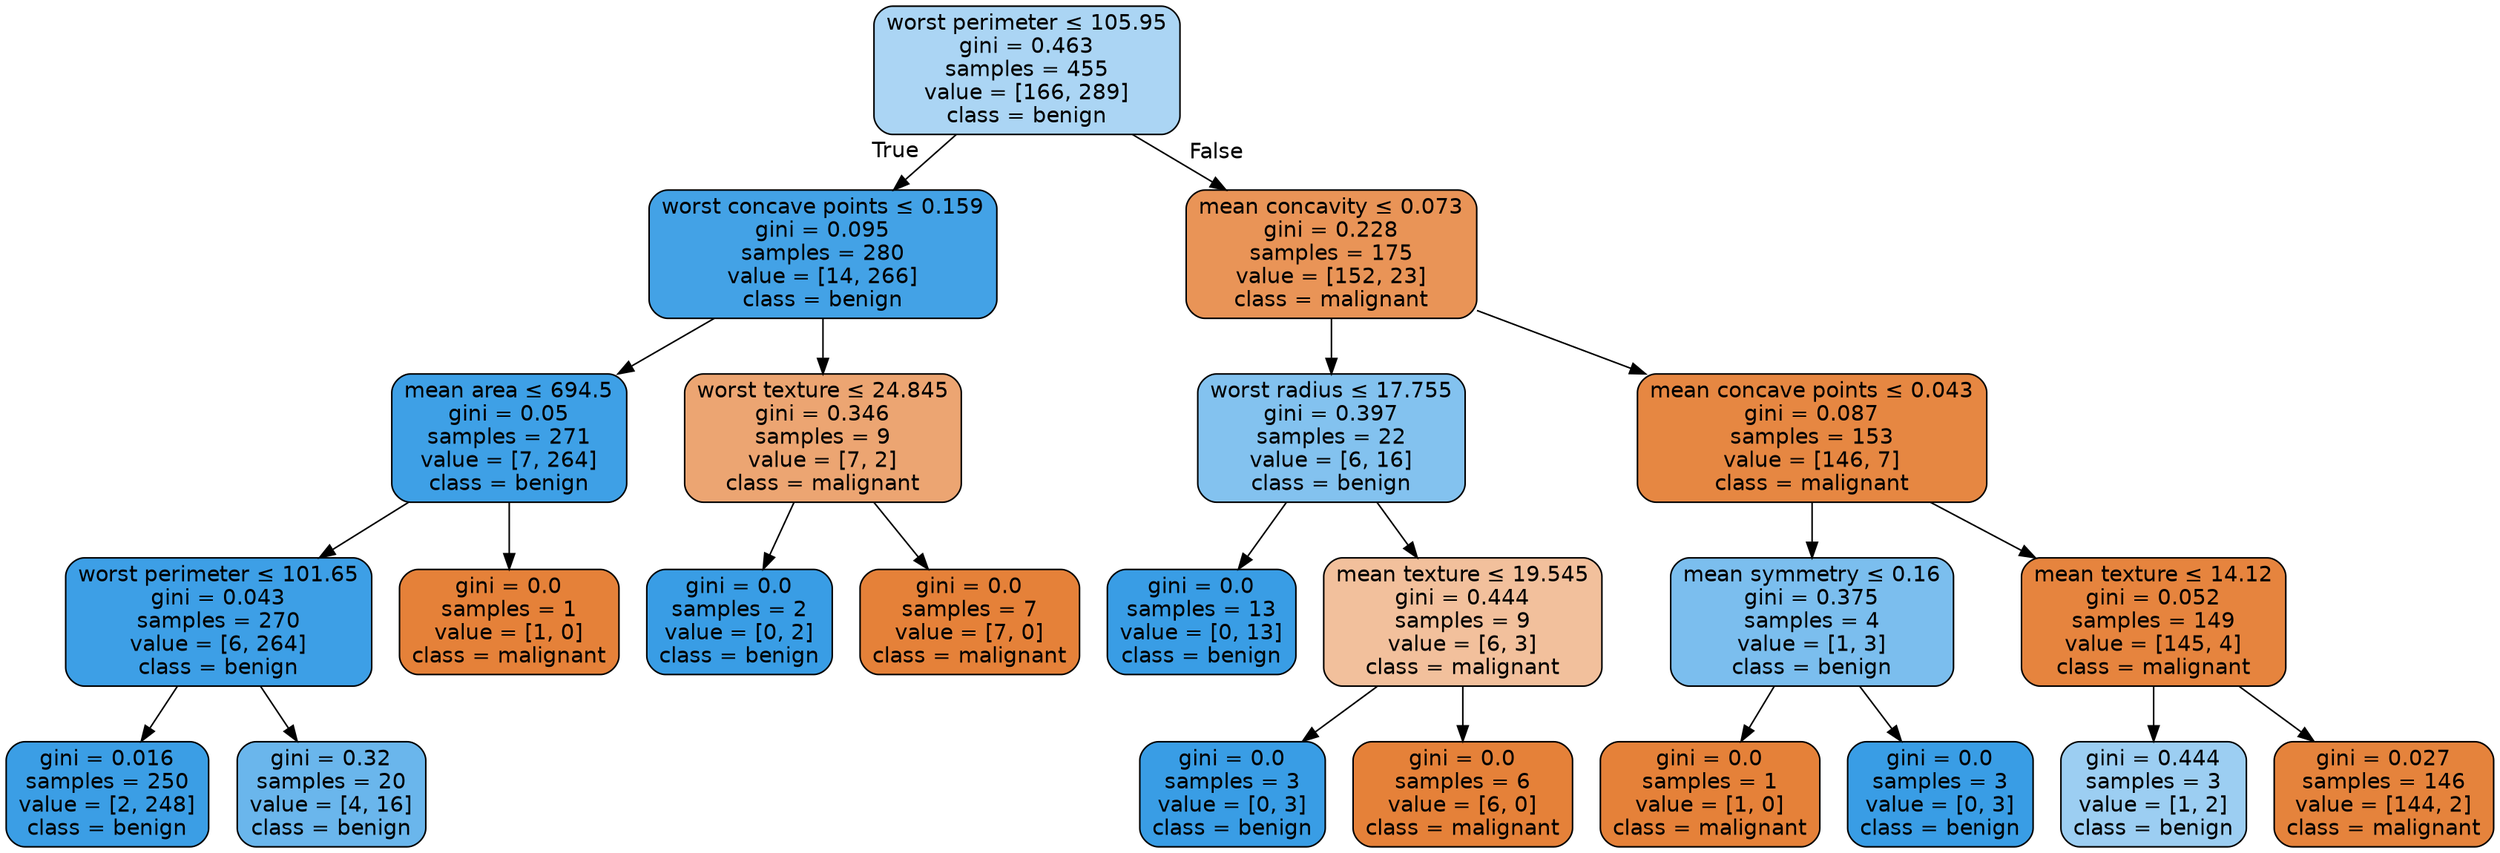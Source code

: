 digraph Tree {
node [shape=box, style="filled, rounded", color="black", fontname=helvetica] ;
edge [fontname=helvetica] ;
0 [label=<worst perimeter &le; 105.95<br/>gini = 0.463<br/>samples = 455<br/>value = [166, 289]<br/>class = benign>, fillcolor="#abd5f4"] ;
1 [label=<worst concave points &le; 0.159<br/>gini = 0.095<br/>samples = 280<br/>value = [14, 266]<br/>class = benign>, fillcolor="#43a2e6"] ;
0 -> 1 [labeldistance=2.5, labelangle=45, headlabel="True"] ;
2 [label=<mean area &le; 694.5<br/>gini = 0.05<br/>samples = 271<br/>value = [7, 264]<br/>class = benign>, fillcolor="#3ea0e6"] ;
1 -> 2 ;
3 [label=<worst perimeter &le; 101.65<br/>gini = 0.043<br/>samples = 270<br/>value = [6, 264]<br/>class = benign>, fillcolor="#3d9fe6"] ;
2 -> 3 ;
4 [label=<gini = 0.016<br/>samples = 250<br/>value = [2, 248]<br/>class = benign>, fillcolor="#3b9ee5"] ;
3 -> 4 ;
5 [label=<gini = 0.32<br/>samples = 20<br/>value = [4, 16]<br/>class = benign>, fillcolor="#6ab6ec"] ;
3 -> 5 ;
6 [label=<gini = 0.0<br/>samples = 1<br/>value = [1, 0]<br/>class = malignant>, fillcolor="#e58139"] ;
2 -> 6 ;
7 [label=<worst texture &le; 24.845<br/>gini = 0.346<br/>samples = 9<br/>value = [7, 2]<br/>class = malignant>, fillcolor="#eca572"] ;
1 -> 7 ;
8 [label=<gini = 0.0<br/>samples = 2<br/>value = [0, 2]<br/>class = benign>, fillcolor="#399de5"] ;
7 -> 8 ;
9 [label=<gini = 0.0<br/>samples = 7<br/>value = [7, 0]<br/>class = malignant>, fillcolor="#e58139"] ;
7 -> 9 ;
10 [label=<mean concavity &le; 0.073<br/>gini = 0.228<br/>samples = 175<br/>value = [152, 23]<br/>class = malignant>, fillcolor="#e99457"] ;
0 -> 10 [labeldistance=2.5, labelangle=-45, headlabel="False"] ;
11 [label=<worst radius &le; 17.755<br/>gini = 0.397<br/>samples = 22<br/>value = [6, 16]<br/>class = benign>, fillcolor="#83c2ef"] ;
10 -> 11 ;
12 [label=<gini = 0.0<br/>samples = 13<br/>value = [0, 13]<br/>class = benign>, fillcolor="#399de5"] ;
11 -> 12 ;
13 [label=<mean texture &le; 19.545<br/>gini = 0.444<br/>samples = 9<br/>value = [6, 3]<br/>class = malignant>, fillcolor="#f2c09c"] ;
11 -> 13 ;
14 [label=<gini = 0.0<br/>samples = 3<br/>value = [0, 3]<br/>class = benign>, fillcolor="#399de5"] ;
13 -> 14 ;
15 [label=<gini = 0.0<br/>samples = 6<br/>value = [6, 0]<br/>class = malignant>, fillcolor="#e58139"] ;
13 -> 15 ;
16 [label=<mean concave points &le; 0.043<br/>gini = 0.087<br/>samples = 153<br/>value = [146, 7]<br/>class = malignant>, fillcolor="#e68742"] ;
10 -> 16 ;
17 [label=<mean symmetry &le; 0.16<br/>gini = 0.375<br/>samples = 4<br/>value = [1, 3]<br/>class = benign>, fillcolor="#7bbeee"] ;
16 -> 17 ;
18 [label=<gini = 0.0<br/>samples = 1<br/>value = [1, 0]<br/>class = malignant>, fillcolor="#e58139"] ;
17 -> 18 ;
19 [label=<gini = 0.0<br/>samples = 3<br/>value = [0, 3]<br/>class = benign>, fillcolor="#399de5"] ;
17 -> 19 ;
20 [label=<mean texture &le; 14.12<br/>gini = 0.052<br/>samples = 149<br/>value = [145, 4]<br/>class = malignant>, fillcolor="#e6843e"] ;
16 -> 20 ;
21 [label=<gini = 0.444<br/>samples = 3<br/>value = [1, 2]<br/>class = benign>, fillcolor="#9ccef2"] ;
20 -> 21 ;
22 [label=<gini = 0.027<br/>samples = 146<br/>value = [144, 2]<br/>class = malignant>, fillcolor="#e5833c"] ;
20 -> 22 ;
}